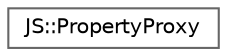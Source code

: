 digraph "Graphical Class Hierarchy"
{
 // LATEX_PDF_SIZE
  bgcolor="transparent";
  edge [fontname=Helvetica,fontsize=10,labelfontname=Helvetica,labelfontsize=10];
  node [fontname=Helvetica,fontsize=10,shape=box,height=0.2,width=0.4];
  rankdir="LR";
  Node0 [id="Node000000",label="JS::PropertyProxy",height=0.2,width=0.4,color="grey40", fillcolor="white", style="filled",URL="$classJS_1_1PropertyProxy.html",tooltip=" "];
}
